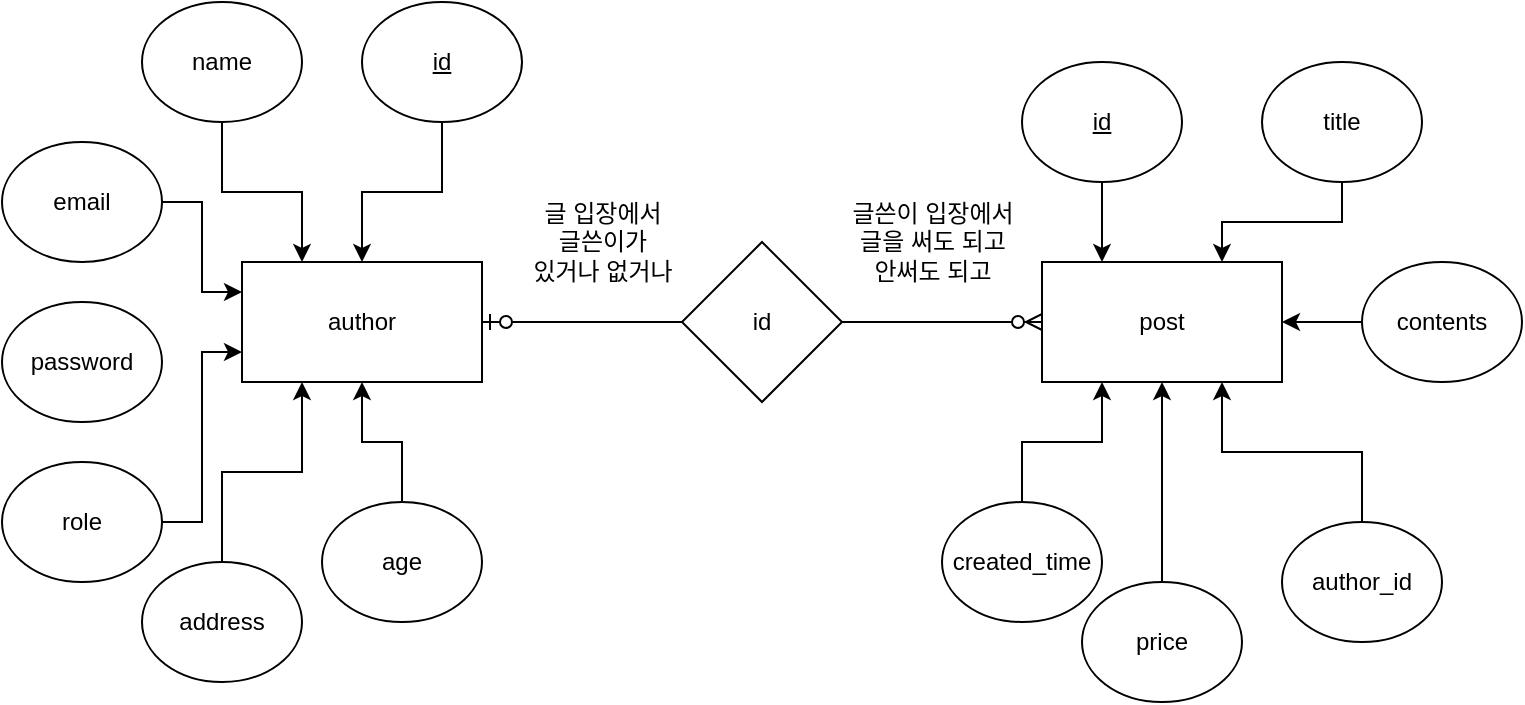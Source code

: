 <mxfile version="22.1.3" type="device">
  <diagram name="페이지-1" id="GNLKvwF2EMDzw6rjH5yZ">
    <mxGraphModel dx="772" dy="561" grid="1" gridSize="10" guides="1" tooltips="1" connect="1" arrows="1" fold="1" page="1" pageScale="1" pageWidth="827" pageHeight="1169" math="0" shadow="0">
      <root>
        <mxCell id="0" />
        <mxCell id="1" parent="0" />
        <mxCell id="o3pNUtZK9LpHBhKSgBUP-1" value="id" style="rhombus;whiteSpace=wrap;html=1;" vertex="1" parent="1">
          <mxGeometry x="360" y="200" width="80" height="80" as="geometry" />
        </mxCell>
        <mxCell id="o3pNUtZK9LpHBhKSgBUP-2" value="author" style="rounded=0;whiteSpace=wrap;html=1;" vertex="1" parent="1">
          <mxGeometry x="140" y="210" width="120" height="60" as="geometry" />
        </mxCell>
        <mxCell id="o3pNUtZK9LpHBhKSgBUP-3" value="post" style="rounded=0;whiteSpace=wrap;html=1;" vertex="1" parent="1">
          <mxGeometry x="540" y="210" width="120" height="60" as="geometry" />
        </mxCell>
        <mxCell id="o3pNUtZK9LpHBhKSgBUP-43" style="edgeStyle=orthogonalEdgeStyle;rounded=0;orthogonalLoop=1;jettySize=auto;html=1;entryX=0.25;entryY=1;entryDx=0;entryDy=0;" edge="1" parent="1" source="o3pNUtZK9LpHBhKSgBUP-4" target="o3pNUtZK9LpHBhKSgBUP-3">
          <mxGeometry relative="1" as="geometry" />
        </mxCell>
        <mxCell id="o3pNUtZK9LpHBhKSgBUP-4" value="created_time" style="ellipse;whiteSpace=wrap;html=1;" vertex="1" parent="1">
          <mxGeometry x="490" y="330" width="80" height="60" as="geometry" />
        </mxCell>
        <mxCell id="o3pNUtZK9LpHBhKSgBUP-56" value="" style="edgeStyle=orthogonalEdgeStyle;rounded=0;orthogonalLoop=1;jettySize=auto;html=1;entryX=0.25;entryY=0;entryDx=0;entryDy=0;" edge="1" parent="1" source="o3pNUtZK9LpHBhKSgBUP-12" target="o3pNUtZK9LpHBhKSgBUP-2">
          <mxGeometry relative="1" as="geometry" />
        </mxCell>
        <mxCell id="o3pNUtZK9LpHBhKSgBUP-12" value="name" style="ellipse;whiteSpace=wrap;html=1;" vertex="1" parent="1">
          <mxGeometry x="90" y="80" width="80" height="60" as="geometry" />
        </mxCell>
        <mxCell id="o3pNUtZK9LpHBhKSgBUP-51" value="" style="edgeStyle=orthogonalEdgeStyle;rounded=0;orthogonalLoop=1;jettySize=auto;html=1;entryX=0.25;entryY=1;entryDx=0;entryDy=0;" edge="1" parent="1" source="o3pNUtZK9LpHBhKSgBUP-13" target="o3pNUtZK9LpHBhKSgBUP-2">
          <mxGeometry relative="1" as="geometry" />
        </mxCell>
        <mxCell id="o3pNUtZK9LpHBhKSgBUP-13" value="address" style="ellipse;whiteSpace=wrap;html=1;" vertex="1" parent="1">
          <mxGeometry x="90" y="360" width="80" height="60" as="geometry" />
        </mxCell>
        <mxCell id="o3pNUtZK9LpHBhKSgBUP-14" value="password" style="ellipse;whiteSpace=wrap;html=1;" vertex="1" parent="1">
          <mxGeometry x="20" y="230" width="80" height="60" as="geometry" />
        </mxCell>
        <mxCell id="o3pNUtZK9LpHBhKSgBUP-49" value="" style="edgeStyle=orthogonalEdgeStyle;rounded=0;orthogonalLoop=1;jettySize=auto;html=1;entryX=0.5;entryY=1;entryDx=0;entryDy=0;" edge="1" parent="1" source="o3pNUtZK9LpHBhKSgBUP-15" target="o3pNUtZK9LpHBhKSgBUP-2">
          <mxGeometry relative="1" as="geometry" />
        </mxCell>
        <mxCell id="o3pNUtZK9LpHBhKSgBUP-15" value="age" style="ellipse;whiteSpace=wrap;html=1;" vertex="1" parent="1">
          <mxGeometry x="180" y="330" width="80" height="60" as="geometry" />
        </mxCell>
        <mxCell id="o3pNUtZK9LpHBhKSgBUP-52" value="" style="edgeStyle=orthogonalEdgeStyle;rounded=0;orthogonalLoop=1;jettySize=auto;html=1;entryX=0;entryY=0.75;entryDx=0;entryDy=0;" edge="1" parent="1" source="o3pNUtZK9LpHBhKSgBUP-16" target="o3pNUtZK9LpHBhKSgBUP-2">
          <mxGeometry relative="1" as="geometry" />
        </mxCell>
        <mxCell id="o3pNUtZK9LpHBhKSgBUP-16" value="role" style="ellipse;whiteSpace=wrap;html=1;" vertex="1" parent="1">
          <mxGeometry x="20" y="310" width="80" height="60" as="geometry" />
        </mxCell>
        <mxCell id="o3pNUtZK9LpHBhKSgBUP-55" value="" style="edgeStyle=orthogonalEdgeStyle;rounded=0;orthogonalLoop=1;jettySize=auto;html=1;entryX=0;entryY=0.25;entryDx=0;entryDy=0;" edge="1" parent="1" source="o3pNUtZK9LpHBhKSgBUP-17" target="o3pNUtZK9LpHBhKSgBUP-2">
          <mxGeometry relative="1" as="geometry" />
        </mxCell>
        <mxCell id="o3pNUtZK9LpHBhKSgBUP-17" value="email" style="ellipse;whiteSpace=wrap;html=1;" vertex="1" parent="1">
          <mxGeometry x="20" y="150" width="80" height="60" as="geometry" />
        </mxCell>
        <mxCell id="o3pNUtZK9LpHBhKSgBUP-59" value="" style="edgeStyle=orthogonalEdgeStyle;rounded=0;orthogonalLoop=1;jettySize=auto;html=1;entryX=0.5;entryY=0;entryDx=0;entryDy=0;" edge="1" parent="1" source="o3pNUtZK9LpHBhKSgBUP-19" target="o3pNUtZK9LpHBhKSgBUP-2">
          <mxGeometry relative="1" as="geometry" />
        </mxCell>
        <mxCell id="o3pNUtZK9LpHBhKSgBUP-19" value="&lt;u&gt;id&lt;/u&gt;" style="ellipse;whiteSpace=wrap;html=1;" vertex="1" parent="1">
          <mxGeometry x="200" y="80" width="80" height="60" as="geometry" />
        </mxCell>
        <mxCell id="o3pNUtZK9LpHBhKSgBUP-42" style="edgeStyle=orthogonalEdgeStyle;rounded=0;orthogonalLoop=1;jettySize=auto;html=1;entryX=0.25;entryY=0;entryDx=0;entryDy=0;" edge="1" parent="1" source="o3pNUtZK9LpHBhKSgBUP-20" target="o3pNUtZK9LpHBhKSgBUP-3">
          <mxGeometry relative="1" as="geometry" />
        </mxCell>
        <mxCell id="o3pNUtZK9LpHBhKSgBUP-20" value="&lt;u&gt;id&lt;/u&gt;" style="ellipse;whiteSpace=wrap;html=1;" vertex="1" parent="1">
          <mxGeometry x="530" y="110" width="80" height="60" as="geometry" />
        </mxCell>
        <mxCell id="o3pNUtZK9LpHBhKSgBUP-45" style="edgeStyle=orthogonalEdgeStyle;rounded=0;orthogonalLoop=1;jettySize=auto;html=1;entryX=0.5;entryY=1;entryDx=0;entryDy=0;" edge="1" parent="1" source="o3pNUtZK9LpHBhKSgBUP-21" target="o3pNUtZK9LpHBhKSgBUP-3">
          <mxGeometry relative="1" as="geometry" />
        </mxCell>
        <mxCell id="o3pNUtZK9LpHBhKSgBUP-21" value="price" style="ellipse;whiteSpace=wrap;html=1;" vertex="1" parent="1">
          <mxGeometry x="560" y="370" width="80" height="60" as="geometry" />
        </mxCell>
        <mxCell id="o3pNUtZK9LpHBhKSgBUP-46" value="" style="edgeStyle=orthogonalEdgeStyle;rounded=0;orthogonalLoop=1;jettySize=auto;html=1;entryX=0.75;entryY=1;entryDx=0;entryDy=0;" edge="1" parent="1" source="o3pNUtZK9LpHBhKSgBUP-22" target="o3pNUtZK9LpHBhKSgBUP-3">
          <mxGeometry relative="1" as="geometry" />
        </mxCell>
        <mxCell id="o3pNUtZK9LpHBhKSgBUP-22" value="author_id" style="ellipse;whiteSpace=wrap;html=1;" vertex="1" parent="1">
          <mxGeometry x="660" y="340" width="80" height="60" as="geometry" />
        </mxCell>
        <mxCell id="o3pNUtZK9LpHBhKSgBUP-48" value="" style="edgeStyle=orthogonalEdgeStyle;rounded=0;orthogonalLoop=1;jettySize=auto;html=1;entryX=0.75;entryY=0;entryDx=0;entryDy=0;" edge="1" parent="1" source="o3pNUtZK9LpHBhKSgBUP-23" target="o3pNUtZK9LpHBhKSgBUP-3">
          <mxGeometry relative="1" as="geometry">
            <mxPoint x="630" y="190" as="targetPoint" />
          </mxGeometry>
        </mxCell>
        <mxCell id="o3pNUtZK9LpHBhKSgBUP-23" value="title" style="ellipse;whiteSpace=wrap;html=1;" vertex="1" parent="1">
          <mxGeometry x="650" y="110" width="80" height="60" as="geometry" />
        </mxCell>
        <mxCell id="o3pNUtZK9LpHBhKSgBUP-47" value="" style="edgeStyle=orthogonalEdgeStyle;rounded=0;orthogonalLoop=1;jettySize=auto;html=1;" edge="1" parent="1" source="o3pNUtZK9LpHBhKSgBUP-24" target="o3pNUtZK9LpHBhKSgBUP-3">
          <mxGeometry relative="1" as="geometry" />
        </mxCell>
        <mxCell id="o3pNUtZK9LpHBhKSgBUP-24" value="contents" style="ellipse;whiteSpace=wrap;html=1;" vertex="1" parent="1">
          <mxGeometry x="700" y="210" width="80" height="60" as="geometry" />
        </mxCell>
        <mxCell id="o3pNUtZK9LpHBhKSgBUP-28" value="" style="edgeStyle=entityRelationEdgeStyle;fontSize=12;html=1;endArrow=ERzeroToMany;endFill=1;rounded=0;entryX=0;entryY=0.5;entryDx=0;entryDy=0;exitX=1;exitY=0.5;exitDx=0;exitDy=0;" edge="1" parent="1" source="o3pNUtZK9LpHBhKSgBUP-1" target="o3pNUtZK9LpHBhKSgBUP-3">
          <mxGeometry width="100" height="100" relative="1" as="geometry">
            <mxPoint x="340" y="390" as="sourcePoint" />
            <mxPoint x="440" y="290" as="targetPoint" />
          </mxGeometry>
        </mxCell>
        <mxCell id="o3pNUtZK9LpHBhKSgBUP-29" value="" style="edgeStyle=entityRelationEdgeStyle;fontSize=12;html=1;endArrow=ERzeroToOne;endFill=1;rounded=0;entryX=1;entryY=0.5;entryDx=0;entryDy=0;exitX=0;exitY=0.5;exitDx=0;exitDy=0;" edge="1" parent="1" source="o3pNUtZK9LpHBhKSgBUP-1" target="o3pNUtZK9LpHBhKSgBUP-2">
          <mxGeometry width="100" height="100" relative="1" as="geometry">
            <mxPoint x="270" y="340" as="sourcePoint" />
            <mxPoint x="450" y="240" as="targetPoint" />
          </mxGeometry>
        </mxCell>
        <mxCell id="o3pNUtZK9LpHBhKSgBUP-53" value="글쓴이 입장에서&lt;br&gt;글을 써도 되고&lt;br&gt;안써도 되고" style="text;html=1;align=center;verticalAlign=middle;resizable=0;points=[];autosize=1;strokeColor=none;fillColor=none;" vertex="1" parent="1">
          <mxGeometry x="430" y="170" width="110" height="60" as="geometry" />
        </mxCell>
        <mxCell id="o3pNUtZK9LpHBhKSgBUP-54" value="글 입장에서&lt;br&gt;글쓴이가&lt;br&gt;있거나 없거나" style="text;html=1;align=center;verticalAlign=middle;resizable=0;points=[];autosize=1;strokeColor=none;fillColor=none;" vertex="1" parent="1">
          <mxGeometry x="270" y="170" width="100" height="60" as="geometry" />
        </mxCell>
      </root>
    </mxGraphModel>
  </diagram>
</mxfile>
